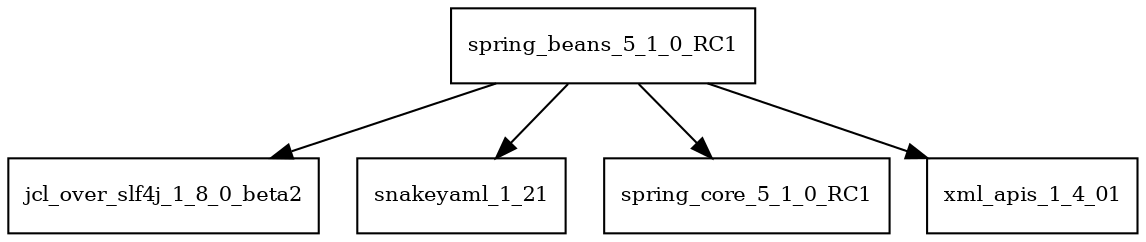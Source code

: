digraph spring_beans_5_1_0_RC1_dependencies {
  node [shape = box, fontsize=10.0];
  spring_beans_5_1_0_RC1 -> jcl_over_slf4j_1_8_0_beta2;
  spring_beans_5_1_0_RC1 -> snakeyaml_1_21;
  spring_beans_5_1_0_RC1 -> spring_core_5_1_0_RC1;
  spring_beans_5_1_0_RC1 -> xml_apis_1_4_01;
}
